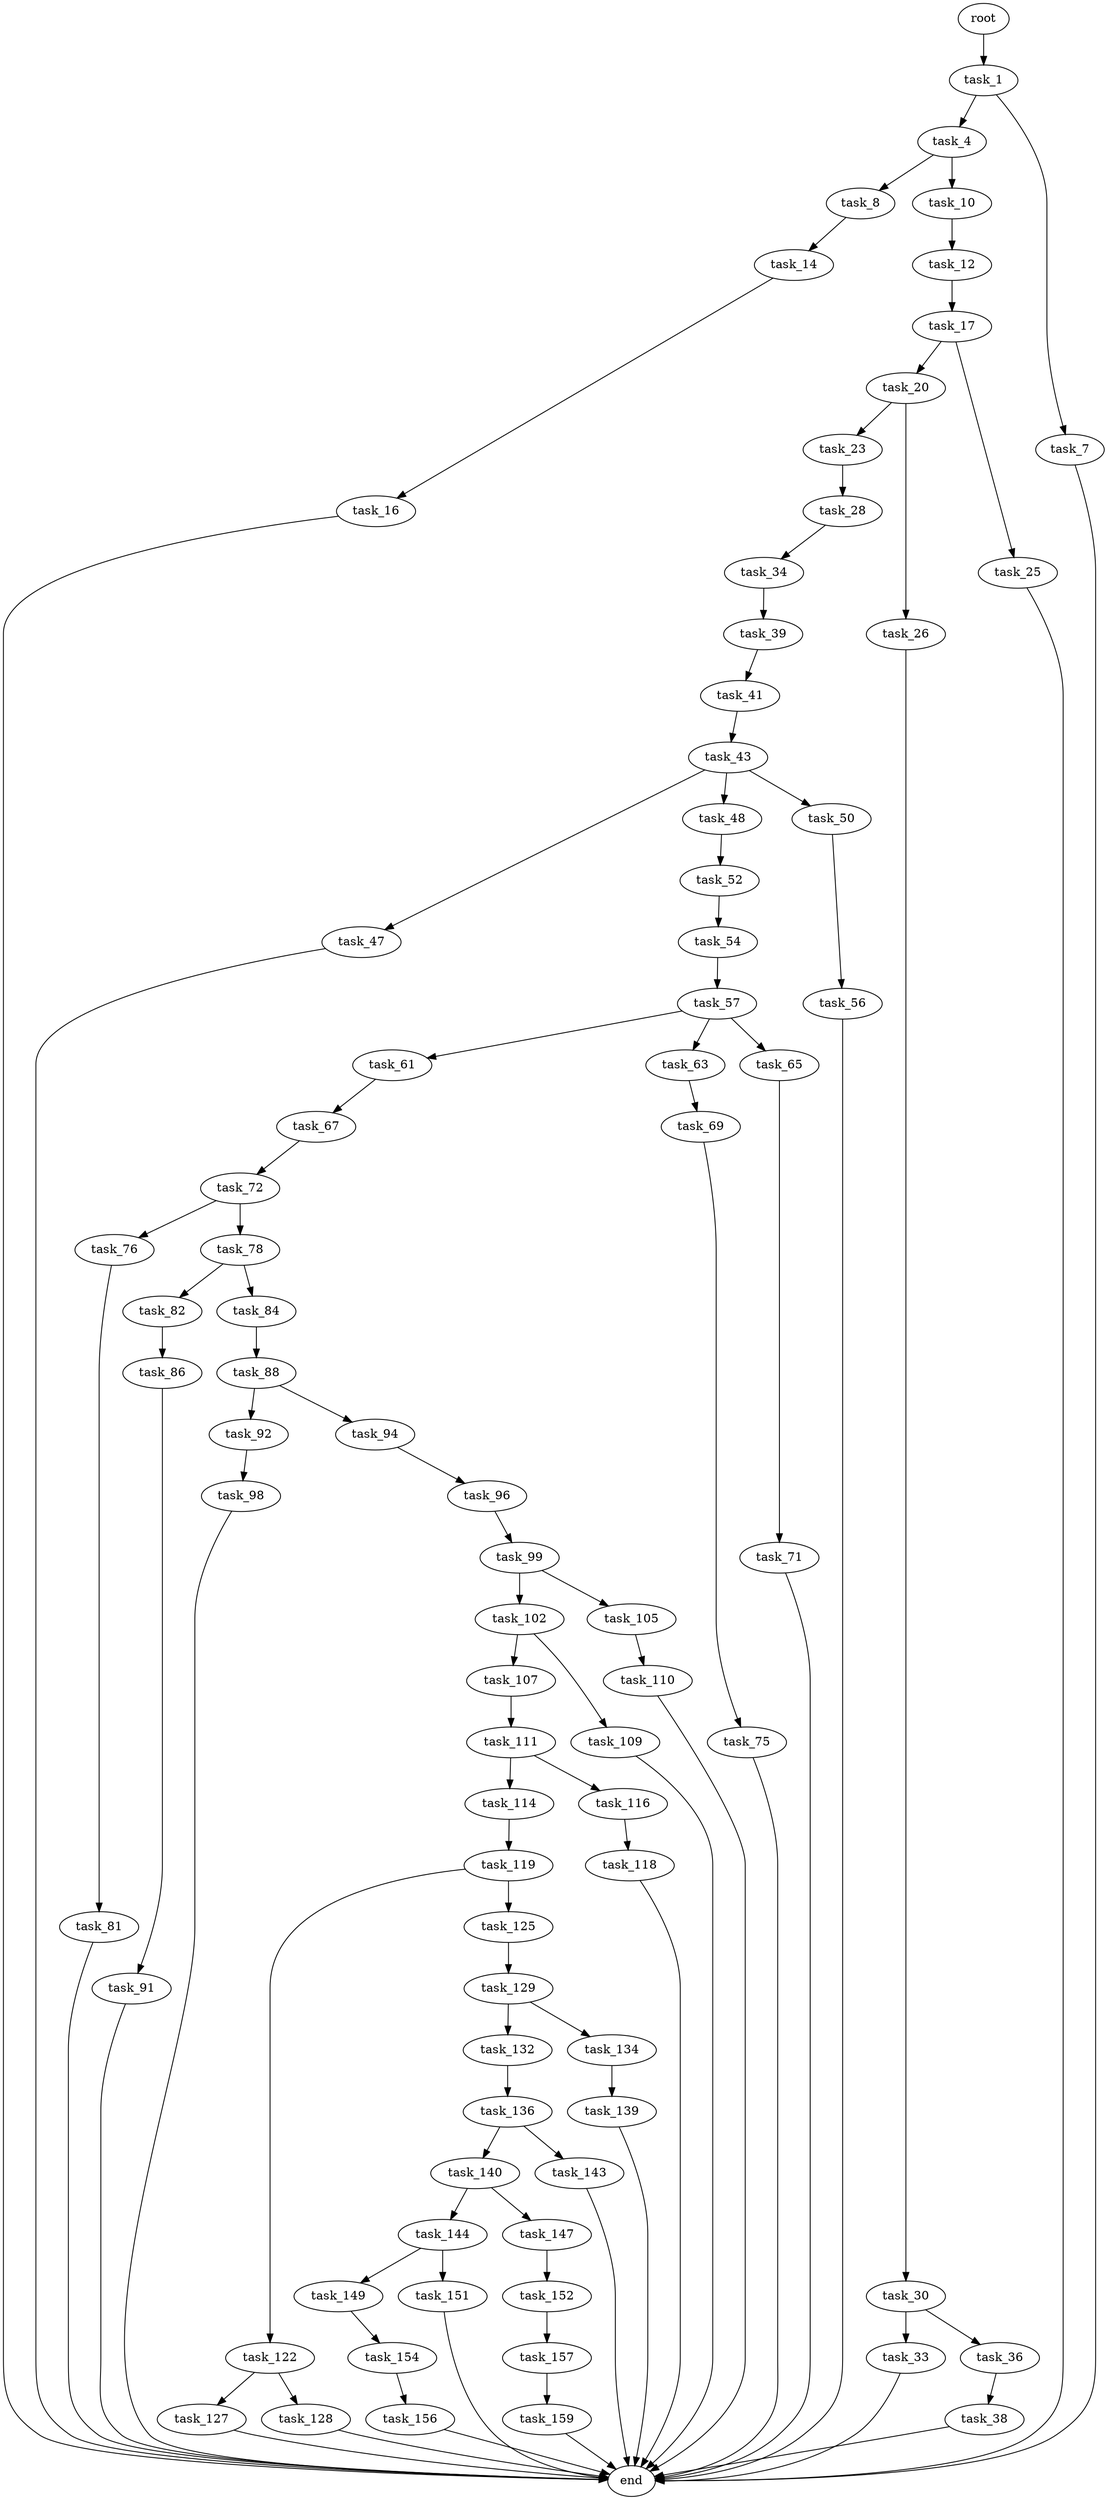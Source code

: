 digraph G {
  root [size="0.000000"];
  task_1 [size="3601835917.000000"];
  task_4 [size="134217728000.000000"];
  task_7 [size="593955989556.000000"];
  task_8 [size="1073741824000.000000"];
  task_10 [size="16097667376.000000"];
  end [size="0.000000"];
  task_14 [size="8589934592.000000"];
  task_12 [size="381879601197.000000"];
  task_17 [size="8589934592.000000"];
  task_16 [size="2885119914.000000"];
  task_20 [size="134217728000.000000"];
  task_25 [size="12166392608.000000"];
  task_23 [size="368293445632.000000"];
  task_26 [size="2761954469.000000"];
  task_28 [size="5525740327.000000"];
  task_30 [size="389536916816.000000"];
  task_34 [size="425261132065.000000"];
  task_33 [size="8589934592.000000"];
  task_36 [size="231928233984.000000"];
  task_39 [size="68719476736.000000"];
  task_38 [size="18292989899.000000"];
  task_41 [size="28991029248.000000"];
  task_43 [size="5980375306.000000"];
  task_47 [size="368293445632.000000"];
  task_48 [size="231928233984.000000"];
  task_50 [size="11602612037.000000"];
  task_52 [size="657016734729.000000"];
  task_56 [size="68719476736.000000"];
  task_54 [size="47804653116.000000"];
  task_57 [size="14985778030.000000"];
  task_61 [size="13000532175.000000"];
  task_63 [size="368293445632.000000"];
  task_65 [size="11309127402.000000"];
  task_67 [size="1073741824000.000000"];
  task_69 [size="15023414012.000000"];
  task_71 [size="1073741824000.000000"];
  task_72 [size="68719476736.000000"];
  task_75 [size="68719476736.000000"];
  task_76 [size="18436756668.000000"];
  task_78 [size="549755813888.000000"];
  task_81 [size="134217728000.000000"];
  task_82 [size="32599530792.000000"];
  task_84 [size="5157532293.000000"];
  task_86 [size="349672954376.000000"];
  task_88 [size="1264519259604.000000"];
  task_91 [size="57889195646.000000"];
  task_92 [size="19791749584.000000"];
  task_94 [size="130384360536.000000"];
  task_98 [size="782757789696.000000"];
  task_96 [size="274358504889.000000"];
  task_99 [size="12551638057.000000"];
  task_102 [size="20343246898.000000"];
  task_105 [size="18290706189.000000"];
  task_107 [size="148368700808.000000"];
  task_109 [size="134217728000.000000"];
  task_110 [size="7717115906.000000"];
  task_111 [size="39398902375.000000"];
  task_114 [size="873974027442.000000"];
  task_116 [size="68719476736.000000"];
  task_119 [size="549755813888.000000"];
  task_118 [size="159617956704.000000"];
  task_122 [size="68719476736.000000"];
  task_125 [size="389525539052.000000"];
  task_127 [size="35195291136.000000"];
  task_128 [size="683360073136.000000"];
  task_129 [size="31385595638.000000"];
  task_132 [size="1073741824000.000000"];
  task_134 [size="549755813888.000000"];
  task_136 [size="1073741824000.000000"];
  task_139 [size="351719289116.000000"];
  task_140 [size="466487981700.000000"];
  task_143 [size="14103336148.000000"];
  task_144 [size="134217728000.000000"];
  task_147 [size="29364573982.000000"];
  task_149 [size="782757789696.000000"];
  task_151 [size="26446757612.000000"];
  task_152 [size="6747002091.000000"];
  task_154 [size="68719476736.000000"];
  task_157 [size="68719476736.000000"];
  task_156 [size="103593501725.000000"];
  task_159 [size="10070696241.000000"];

  root -> task_1 [size="1.000000"];
  task_1 -> task_4 [size="134217728.000000"];
  task_1 -> task_7 [size="134217728.000000"];
  task_4 -> task_8 [size="209715200.000000"];
  task_4 -> task_10 [size="209715200.000000"];
  task_7 -> end [size="1.000000"];
  task_8 -> task_14 [size="838860800.000000"];
  task_10 -> task_12 [size="301989888.000000"];
  task_14 -> task_16 [size="33554432.000000"];
  task_12 -> task_17 [size="679477248.000000"];
  task_17 -> task_20 [size="33554432.000000"];
  task_17 -> task_25 [size="33554432.000000"];
  task_16 -> end [size="1.000000"];
  task_20 -> task_23 [size="209715200.000000"];
  task_20 -> task_26 [size="209715200.000000"];
  task_25 -> end [size="1.000000"];
  task_23 -> task_28 [size="411041792.000000"];
  task_26 -> task_30 [size="75497472.000000"];
  task_28 -> task_34 [size="209715200.000000"];
  task_30 -> task_33 [size="411041792.000000"];
  task_30 -> task_36 [size="411041792.000000"];
  task_34 -> task_39 [size="411041792.000000"];
  task_33 -> end [size="1.000000"];
  task_36 -> task_38 [size="301989888.000000"];
  task_39 -> task_41 [size="134217728.000000"];
  task_38 -> end [size="1.000000"];
  task_41 -> task_43 [size="75497472.000000"];
  task_43 -> task_47 [size="301989888.000000"];
  task_43 -> task_48 [size="301989888.000000"];
  task_43 -> task_50 [size="301989888.000000"];
  task_47 -> end [size="1.000000"];
  task_48 -> task_52 [size="301989888.000000"];
  task_50 -> task_56 [size="301989888.000000"];
  task_52 -> task_54 [size="411041792.000000"];
  task_56 -> end [size="1.000000"];
  task_54 -> task_57 [size="134217728.000000"];
  task_57 -> task_61 [size="301989888.000000"];
  task_57 -> task_63 [size="301989888.000000"];
  task_57 -> task_65 [size="301989888.000000"];
  task_61 -> task_67 [size="838860800.000000"];
  task_63 -> task_69 [size="411041792.000000"];
  task_65 -> task_71 [size="411041792.000000"];
  task_67 -> task_72 [size="838860800.000000"];
  task_69 -> task_75 [size="411041792.000000"];
  task_71 -> end [size="1.000000"];
  task_72 -> task_76 [size="134217728.000000"];
  task_72 -> task_78 [size="134217728.000000"];
  task_75 -> end [size="1.000000"];
  task_76 -> task_81 [size="411041792.000000"];
  task_78 -> task_82 [size="536870912.000000"];
  task_78 -> task_84 [size="536870912.000000"];
  task_81 -> end [size="1.000000"];
  task_82 -> task_86 [size="134217728.000000"];
  task_84 -> task_88 [size="209715200.000000"];
  task_86 -> task_91 [size="301989888.000000"];
  task_88 -> task_92 [size="838860800.000000"];
  task_88 -> task_94 [size="838860800.000000"];
  task_91 -> end [size="1.000000"];
  task_92 -> task_98 [size="838860800.000000"];
  task_94 -> task_96 [size="134217728.000000"];
  task_98 -> end [size="1.000000"];
  task_96 -> task_99 [size="411041792.000000"];
  task_99 -> task_102 [size="209715200.000000"];
  task_99 -> task_105 [size="209715200.000000"];
  task_102 -> task_107 [size="75497472.000000"];
  task_102 -> task_109 [size="75497472.000000"];
  task_105 -> task_110 [size="301989888.000000"];
  task_107 -> task_111 [size="301989888.000000"];
  task_109 -> end [size="1.000000"];
  task_110 -> end [size="1.000000"];
  task_111 -> task_114 [size="33554432.000000"];
  task_111 -> task_116 [size="33554432.000000"];
  task_114 -> task_119 [size="679477248.000000"];
  task_116 -> task_118 [size="134217728.000000"];
  task_119 -> task_122 [size="536870912.000000"];
  task_119 -> task_125 [size="536870912.000000"];
  task_118 -> end [size="1.000000"];
  task_122 -> task_127 [size="134217728.000000"];
  task_122 -> task_128 [size="134217728.000000"];
  task_125 -> task_129 [size="536870912.000000"];
  task_127 -> end [size="1.000000"];
  task_128 -> end [size="1.000000"];
  task_129 -> task_132 [size="838860800.000000"];
  task_129 -> task_134 [size="838860800.000000"];
  task_132 -> task_136 [size="838860800.000000"];
  task_134 -> task_139 [size="536870912.000000"];
  task_136 -> task_140 [size="838860800.000000"];
  task_136 -> task_143 [size="838860800.000000"];
  task_139 -> end [size="1.000000"];
  task_140 -> task_144 [size="536870912.000000"];
  task_140 -> task_147 [size="536870912.000000"];
  task_143 -> end [size="1.000000"];
  task_144 -> task_149 [size="209715200.000000"];
  task_144 -> task_151 [size="209715200.000000"];
  task_147 -> task_152 [size="679477248.000000"];
  task_149 -> task_154 [size="679477248.000000"];
  task_151 -> end [size="1.000000"];
  task_152 -> task_157 [size="301989888.000000"];
  task_154 -> task_156 [size="134217728.000000"];
  task_157 -> task_159 [size="134217728.000000"];
  task_156 -> end [size="1.000000"];
  task_159 -> end [size="1.000000"];
}
